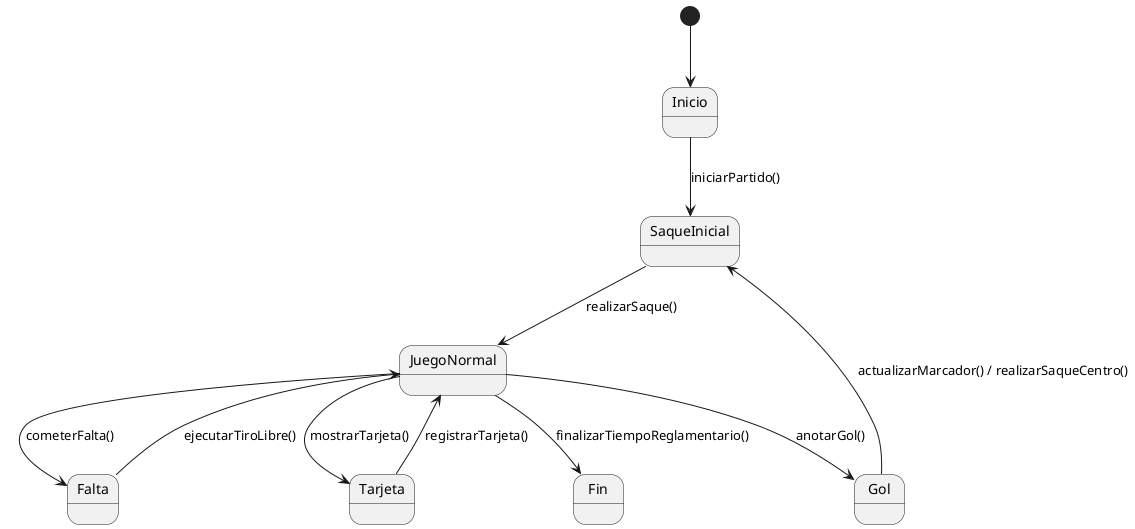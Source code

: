 @startuml
[*] --> Inicio
Inicio --> SaqueInicial : iniciarPartido()
SaqueInicial --> JuegoNormal : realizarSaque()
JuegoNormal --> Gol : anotarGol()
Gol --> SaqueInicial : actualizarMarcador() / realizarSaqueCentro()
JuegoNormal --> Falta : cometerFalta()
Falta --> JuegoNormal : ejecutarTiroLibre()
JuegoNormal --> Tarjeta : mostrarTarjeta()
Tarjeta --> JuegoNormal : registrarTarjeta()
JuegoNormal --> Fin : finalizarTiempoReglamentario()
@enduml
